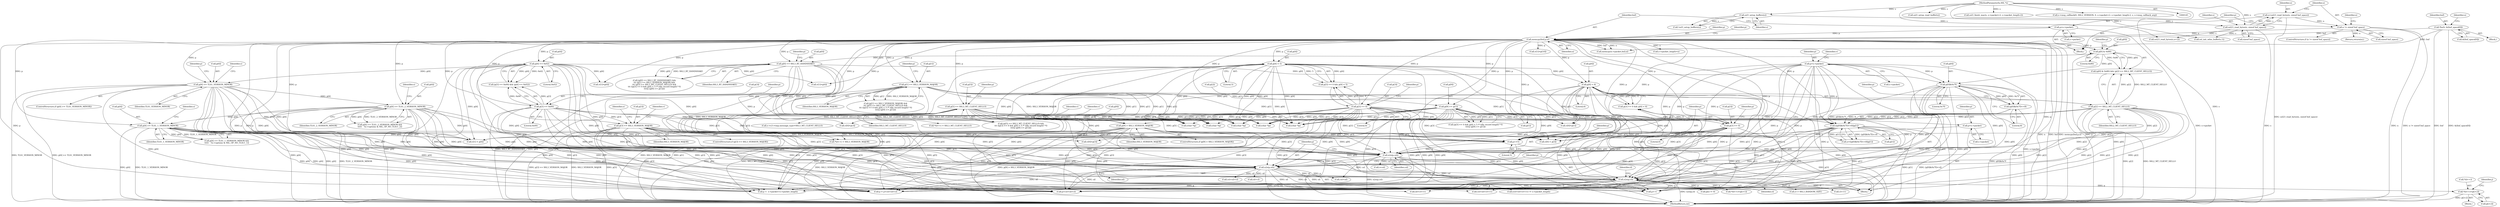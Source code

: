 digraph "0_openssl_26a59d9b46574e457870197dffa802871b4c8fc7_0@pointer" {
"1000950" [label="(Call,*(d++)=p[i+2])"];
"1000828" [label="(Call,n2s(p,cl))"];
"1000736" [label="(Call,((p[0]&0x7f)<<8)|p[1])"];
"1000737" [label="(Call,(p[0]&0x7f)<<8)"];
"1000738" [label="(Call,p[0]&0x7f)"];
"1000715" [label="(Call,p=s->packet)"];
"1000219" [label="(Call,p[0] & 0x80)"];
"1000213" [label="(Call,memcpy(buf,p,n))"];
"1000150" [label="(Call,*buf= &(buf_space[0]))"];
"1000208" [label="(Call,p=s->packet)"];
"1000202" [label="(Call,n != sizeof buf_space)"];
"1000195" [label="(Call,n=ssl23_read_bytes(s, sizeof buf_space))"];
"1000197" [label="(Call,ssl23_read_bytes(s, sizeof buf_space))"];
"1000192" [label="(Call,ssl3_setup_buffers(s))"];
"1000146" [label="(MethodParameterIn,SSL *s)"];
"1000428" [label="(Call,p[0] == SSL3_RT_HANDSHAKE)"];
"1000434" [label="(Call,p[1] == SSL3_VERSION_MAJOR)"];
"1000457" [label="(Call,p[9] >= p[1])"];
"1000490" [label="(Call,p[9] > SSL3_VERSION_MAJOR)"];
"1000440" [label="(Call,p[5] == SSL3_MT_CLIENT_HELLO)"];
"1000224" [label="(Call,p[2] == SSL2_MT_CLIENT_HELLO)"];
"1000825" [label="(Call,n2s(p,sil))"];
"1000822" [label="(Call,n2s(p,csl))"];
"1000819" [label="(Call,p+=5)"];
"1000814" [label="(Call,p=s->packet)"];
"1000290" [label="(Call,p[4] >= TLS1_VERSION_MINOR)"];
"1000237" [label="(Call,p[4] == 0x02)"];
"1000298" [label="(Call,p[4] >= TLS1_2_VERSION_MINOR)"];
"1000479" [label="(Call,p[4] < 6)"];
"1000452" [label="(Call,p[4] < 5)"];
"1000323" [label="(Call,p[4] >= TLS1_1_VERSION_MINOR)"];
"1000474" [label="(Call,p[3] == 0)"];
"1000447" [label="(Call,p[3] == 0)"];
"1000269" [label="(Call,p[3] == SSL3_VERSION_MAJOR)"];
"1000232" [label="(Call,p[3] == 0x00)"];
"1000241" [label="(Literal,0x02)"];
"1000243" [label="(Call,v[0]=p[3])"];
"1000830" [label="(Identifier,cl)"];
"1000841" [label="(Call,(csl+sil+cl+11) != s->packet_length)"];
"1000231" [label="(Call,(p[3] == 0x00) && (p[4] == 0x02))"];
"1000868" [label="(Call,*(d++) = SSL3_VERSION_MAJOR)"];
"1000269" [label="(Call,p[3] == SSL3_VERSION_MAJOR)"];
"1000769" [label="(Call,ssl23_read_bytes(s,n+2))"];
"1000435" [label="(Call,p[1])"];
"1000494" [label="(Identifier,SSL3_VERSION_MAJOR)"];
"1000452" [label="(Call,p[4] < 5)"];
"1000152" [label="(Call,&(buf_space[0]))"];
"1000322" [label="(Call,p[4] >= TLS1_1_VERSION_MINOR &&\n\t\t\t\t\t   !(s->options & SSL_OP_NO_TLSv1_1))"];
"1000432" [label="(Identifier,SSL3_RT_HANDSHAKE)"];
"1000481" [label="(Identifier,p)"];
"1000734" [label="(Call,n=((p[0]&0x7f)<<8)|p[1])"];
"1000722" [label="(Identifier,v)"];
"1000147" [label="(Block,)"];
"1001252" [label="(MethodReturn,int)"];
"1000207" [label="(Identifier,n)"];
"1000442" [label="(Identifier,p)"];
"1000225" [label="(Call,p[2])"];
"1000489" [label="(ControlStructure,if (p[9] > SSL3_VERSION_MAJOR))"];
"1000491" [label="(Call,p[9])"];
"1000433" [label="(Call,(p[1] == SSL3_VERSION_MAJOR) &&\n\t\t\t (p[5] == SSL3_MT_CLIENT_HELLO) &&\n\t\t\t ((p[3] == 0 && p[4] < 5 /* silly record length? */)\n\t\t\t\t|| (p[9] >= p[1])))"];
"1000210" [label="(Call,s->packet)"];
"1000331" [label="(Identifier,s)"];
"1000199" [label="(Call,sizeof buf_space)"];
"1000814" [label="(Call,p=s->packet)"];
"1000661" [label="(Call,(char *)p)"];
"1000927" [label="(Call,i<csl)"];
"1000289" [label="(ControlStructure,if (p[4] >= TLS1_VERSION_MINOR))"];
"1000825" [label="(Call,n2s(p,sil))"];
"1001000" [label="(Call,p++)"];
"1000951" [label="(Call,*(d++))"];
"1001116" [label="(Call,ssl3_setup_read_buffer(s))"];
"1000228" [label="(Identifier,SSL2_MT_CLIENT_HELLO)"];
"1000883" [label="(Call,cl > SSL3_RANDOM_SIZE)"];
"1000478" [label="(Literal,0)"];
"1000743" [label="(Literal,8)"];
"1000902" [label="(Call,csl+sil)"];
"1001095" [label="(Call,ssl_init_wbio_buffer(s,1))"];
"1000146" [label="(MethodParameterIn,SSL *s)"];
"1000819" [label="(Call,p+=5)"];
"1000219" [label="(Call,p[0] & 0x80)"];
"1000275" [label="(Call,v[0]=p[3])"];
"1000445" [label="(Call,(p[3] == 0 && p[4] < 5 /* silly record length? */)\n\t\t\t\t|| (p[9] >= p[1]))"];
"1000465" [label="(Call,v[0]=p[1])"];
"1000323" [label="(Call,p[4] >= TLS1_1_VERSION_MINOR)"];
"1000195" [label="(Call,n=ssl23_read_bytes(s, sizeof buf_space))"];
"1000474" [label="(Call,p[3] == 0)"];
"1000180" [label="(Block,)"];
"1000446" [label="(Call,p[3] == 0 && p[4] < 5)"];
"1000501" [label="(Call,v[1]=p[10])"];
"1000846" [label="(Call,cl+11)"];
"1000676" [label="(Call,(char *)p)"];
"1000635" [label="(Call,(char *)p)"];
"1000451" [label="(Literal,0)"];
"1000434" [label="(Call,p[1] == SSL3_VERSION_MAJOR)"];
"1000479" [label="(Call,p[4] < 6)"];
"1000203" [label="(Identifier,n)"];
"1000822" [label="(Call,n2s(p,csl))"];
"1000226" [label="(Identifier,p)"];
"1000429" [label="(Call,p[0])"];
"1000440" [label="(Call,p[5] == SSL3_MT_CLIENT_HELLO)"];
"1000737" [label="(Call,(p[0]&0x7f)<<8)"];
"1000981" [label="(Call,sil+cl)"];
"1000473" [label="(Call,p[3] == 0 && p[4] < 6)"];
"1000202" [label="(Call,n != sizeof buf_space)"];
"1000490" [label="(Call,p[9] > SSL3_VERSION_MAJOR)"];
"1000644" [label="(Call,(char *)p)"];
"1000302" [label="(Identifier,TLS1_2_VERSION_MINOR)"];
"1000438" [label="(Identifier,SSL3_VERSION_MAJOR)"];
"1000216" [label="(Identifier,n)"];
"1000727" [label="(Call,v[1] = p[4])"];
"1000815" [label="(Identifier,p)"];
"1000829" [label="(Identifier,p)"];
"1000475" [label="(Call,p[3])"];
"1000291" [label="(Call,p[4])"];
"1000238" [label="(Call,p[4])"];
"1000277" [label="(Identifier,v)"];
"1000250" [label="(Call,v[1]=p[4])"];
"1000711" [label="(Block,)"];
"1000268" [label="(ControlStructure,if (p[3] == SSL3_VERSION_MAJOR))"];
"1000191" [label="(Call,!ssl3_setup_buffers(s))"];
"1000441" [label="(Call,p[5])"];
"1000273" [label="(Identifier,SSL3_VERSION_MAJOR)"];
"1000689" [label="(Identifier,s)"];
"1001029" [label="(Call,s->s3->tmp.message_type=SSL3_MT_CLIENT_HELLO)"];
"1000828" [label="(Call,n2s(p,cl))"];
"1000232" [label="(Call,p[3] == 0x00)"];
"1000954" [label="(Call,p[i+2])"];
"1000736" [label="(Call,((p[0]&0x7f)<<8)|p[1])"];
"1000739" [label="(Call,p[0])"];
"1000324" [label="(Call,p[4])"];
"1000716" [label="(Identifier,p)"];
"1000270" [label="(Call,p[3])"];
"1000233" [label="(Call,p[3])"];
"1000192" [label="(Call,ssl3_setup_buffers(s))"];
"1000842" [label="(Call,csl+sil+cl+11)"];
"1000457" [label="(Call,p[9] >= p[1])"];
"1000458" [label="(Call,p[9])"];
"1000444" [label="(Identifier,SSL3_MT_CLIENT_HELLO)"];
"1000480" [label="(Call,p[4])"];
"1000456" [label="(Literal,5)"];
"1000213" [label="(Call,memcpy(buf,p,n))"];
"1000198" [label="(Identifier,s)"];
"1000208" [label="(Call,p=s->packet)"];
"1000745" [label="(Identifier,p)"];
"1000193" [label="(Identifier,s)"];
"1000827" [label="(Identifier,sil)"];
"1000400" [label="(Identifier,s)"];
"1001133" [label="(Call,memcpy(s->packet,buf,n))"];
"1000824" [label="(Identifier,csl)"];
"1000306" [label="(Identifier,s)"];
"1000215" [label="(Identifier,p)"];
"1000975" [label="(Call,p = p+csl+sil+cl)"];
"1000453" [label="(Call,p[4])"];
"1000454" [label="(Identifier,p)"];
"1000717" [label="(Call,s->packet)"];
"1000220" [label="(Call,p[0])"];
"1000204" [label="(Call,sizeof buf_space)"];
"1000497" [label="(Identifier,v)"];
"1000201" [label="(ControlStructure,if (n != sizeof buf_space))"];
"1000239" [label="(Identifier,p)"];
"1000297" [label="(Call,p[4] >= TLS1_2_VERSION_MINOR &&\n\t\t\t\t\t   !(s->options & SSL_OP_NO_TLSv1_2))"];
"1000298" [label="(Call,p[4] >= TLS1_2_VERSION_MINOR)"];
"1000857" [label="(Call,*(d++) = SSL3_MT_CLIENT_HELLO)"];
"1000290" [label="(Call,p[4] >= TLS1_VERSION_MINOR)"];
"1000653" [label="(Call,(char *)p)"];
"1000979" [label="(Call,csl+sil+cl)"];
"1000197" [label="(Call,ssl23_read_bytes(s, sizeof buf_space))"];
"1000300" [label="(Identifier,p)"];
"1000428" [label="(Call,p[0] == SSL3_RT_HANDSHAKE)"];
"1000823" [label="(Identifier,p)"];
"1000933" [label="(Block,)"];
"1000715" [label="(Call,p=s->packet)"];
"1000223" [label="(Literal,0x80)"];
"1000299" [label="(Call,p[4])"];
"1000237" [label="(Call,p[4] == 0x02)"];
"1000436" [label="(Identifier,p)"];
"1000985" [label="(Call,p <  s->packet+s->packet_length)"];
"1000218" [label="(Call,(p[0] & 0x80) && (p[2] == SSL2_MT_CLIENT_HELLO))"];
"1000214" [label="(Identifier,buf)"];
"1000166" [label="(Identifier,n)"];
"1001099" [label="(Call,s->packet_length=n)"];
"1000448" [label="(Call,p[3])"];
"1000327" [label="(Identifier,TLS1_1_VERSION_MINOR)"];
"1000206" [label="(Return,return(n);)"];
"1000960" [label="(Identifier,j)"];
"1000224" [label="(Call,p[2] == SSL2_MT_CLIENT_HELLO)"];
"1000221" [label="(Identifier,p)"];
"1000780" [label="(Call,ssl3_finish_mac(s, s->packet+2, s->packet_length-2))"];
"1000209" [label="(Identifier,p)"];
"1000796" [label="(Call,s->msg_callback(0, SSL2_VERSION, 0, s->packet+2, s->packet_length-2, s, s->msg_callback_arg))"];
"1000447" [label="(Call,p[3] == 0)"];
"1000151" [label="(Identifier,buf)"];
"1000427" [label="(Call,(p[0] == SSL3_RT_HANDSHAKE) &&\n\t\t\t (p[1] == SSL3_VERSION_MAJOR) &&\n\t\t\t (p[5] == SSL3_MT_CLIENT_HELLO) &&\n\t\t\t ((p[3] == 0 && p[4] < 5 /* silly record length? */)\n\t\t\t\t|| (p[9] >= p[1])))"];
"1000461" [label="(Call,p[1])"];
"1000294" [label="(Identifier,TLS1_VERSION_MINOR)"];
"1000816" [label="(Call,s->packet)"];
"1000738" [label="(Call,p[0]&0x7f)"];
"1000150" [label="(Call,*buf= &(buf_space[0]))"];
"1000820" [label="(Identifier,p)"];
"1000503" [label="(Identifier,v)"];
"1000742" [label="(Literal,0x7f)"];
"1000844" [label="(Call,sil+cl+11)"];
"1000236" [label="(Literal,0x00)"];
"1000977" [label="(Call,p+csl+sil+cl)"];
"1000449" [label="(Identifier,p)"];
"1000744" [label="(Call,p[1])"];
"1000483" [label="(Literal,6)"];
"1000950" [label="(Call,*(d++)=p[i+2])"];
"1000282" [label="(Call,v[1]=p[4])"];
"1000826" [label="(Identifier,p)"];
"1000821" [label="(Literal,5)"];
"1000439" [label="(Call,(p[5] == SSL3_MT_CLIENT_HELLO) &&\n\t\t\t ((p[3] == 0 && p[4] < 5 /* silly record length? */)\n\t\t\t\t|| (p[9] >= p[1])))"];
"1000935" [label="(Call,p[i] != 0)"];
"1000196" [label="(Identifier,n)"];
"1000941" [label="(Call,*(d++)=p[i+1])"];
"1000720" [label="(Call,v[0] = p[3])"];
"1000832" [label="(Identifier,d)"];
"1000950" -> "1000933"  [label="AST: "];
"1000950" -> "1000954"  [label="CFG: "];
"1000951" -> "1000950"  [label="AST: "];
"1000954" -> "1000950"  [label="AST: "];
"1000960" -> "1000950"  [label="CFG: "];
"1000950" -> "1001252"  [label="DDG: p[i+2]"];
"1000828" -> "1000950"  [label="DDG: p"];
"1000828" -> "1000711"  [label="AST: "];
"1000828" -> "1000830"  [label="CFG: "];
"1000829" -> "1000828"  [label="AST: "];
"1000830" -> "1000828"  [label="AST: "];
"1000832" -> "1000828"  [label="CFG: "];
"1000828" -> "1001252"  [label="DDG: n2s(p,cl)"];
"1000736" -> "1000828"  [label="DDG: p[1]"];
"1000738" -> "1000828"  [label="DDG: p[0]"];
"1000490" -> "1000828"  [label="DDG: p[9]"];
"1000440" -> "1000828"  [label="DDG: p[5]"];
"1000224" -> "1000828"  [label="DDG: p[2]"];
"1000457" -> "1000828"  [label="DDG: p[9]"];
"1000825" -> "1000828"  [label="DDG: p"];
"1000290" -> "1000828"  [label="DDG: p[4]"];
"1000715" -> "1000828"  [label="DDG: p"];
"1000298" -> "1000828"  [label="DDG: p[4]"];
"1000479" -> "1000828"  [label="DDG: p[4]"];
"1000452" -> "1000828"  [label="DDG: p[4]"];
"1000323" -> "1000828"  [label="DDG: p[4]"];
"1000237" -> "1000828"  [label="DDG: p[4]"];
"1000213" -> "1000828"  [label="DDG: p"];
"1000474" -> "1000828"  [label="DDG: p[3]"];
"1000269" -> "1000828"  [label="DDG: p[3]"];
"1000447" -> "1000828"  [label="DDG: p[3]"];
"1000232" -> "1000828"  [label="DDG: p[3]"];
"1000828" -> "1000841"  [label="DDG: cl"];
"1000828" -> "1000842"  [label="DDG: cl"];
"1000828" -> "1000844"  [label="DDG: cl"];
"1000828" -> "1000846"  [label="DDG: cl"];
"1000828" -> "1000883"  [label="DDG: cl"];
"1000828" -> "1000935"  [label="DDG: p"];
"1000828" -> "1000941"  [label="DDG: p"];
"1000828" -> "1000975"  [label="DDG: p"];
"1000828" -> "1000977"  [label="DDG: p"];
"1000828" -> "1000985"  [label="DDG: p"];
"1000828" -> "1001000"  [label="DDG: p"];
"1000736" -> "1000734"  [label="AST: "];
"1000736" -> "1000744"  [label="CFG: "];
"1000737" -> "1000736"  [label="AST: "];
"1000744" -> "1000736"  [label="AST: "];
"1000734" -> "1000736"  [label="CFG: "];
"1000736" -> "1001252"  [label="DDG: p[1]"];
"1000736" -> "1001252"  [label="DDG: (p[0]&0x7f)<<8"];
"1000736" -> "1000734"  [label="DDG: (p[0]&0x7f)<<8"];
"1000736" -> "1000734"  [label="DDG: p[1]"];
"1000737" -> "1000736"  [label="DDG: p[0]&0x7f"];
"1000737" -> "1000736"  [label="DDG: 8"];
"1000434" -> "1000736"  [label="DDG: p[1]"];
"1000457" -> "1000736"  [label="DDG: p[1]"];
"1000715" -> "1000736"  [label="DDG: p"];
"1000213" -> "1000736"  [label="DDG: p"];
"1000736" -> "1000819"  [label="DDG: p[1]"];
"1000736" -> "1000822"  [label="DDG: p[1]"];
"1000736" -> "1000825"  [label="DDG: p[1]"];
"1000736" -> "1000975"  [label="DDG: p[1]"];
"1000736" -> "1000977"  [label="DDG: p[1]"];
"1000736" -> "1000985"  [label="DDG: p[1]"];
"1000736" -> "1001000"  [label="DDG: p[1]"];
"1000737" -> "1000743"  [label="CFG: "];
"1000738" -> "1000737"  [label="AST: "];
"1000743" -> "1000737"  [label="AST: "];
"1000745" -> "1000737"  [label="CFG: "];
"1000737" -> "1001252"  [label="DDG: p[0]&0x7f"];
"1000738" -> "1000737"  [label="DDG: p[0]"];
"1000738" -> "1000737"  [label="DDG: 0x7f"];
"1000738" -> "1000742"  [label="CFG: "];
"1000739" -> "1000738"  [label="AST: "];
"1000742" -> "1000738"  [label="AST: "];
"1000743" -> "1000738"  [label="CFG: "];
"1000738" -> "1001252"  [label="DDG: p[0]"];
"1000715" -> "1000738"  [label="DDG: p"];
"1000219" -> "1000738"  [label="DDG: p[0]"];
"1000428" -> "1000738"  [label="DDG: p[0]"];
"1000738" -> "1000819"  [label="DDG: p[0]"];
"1000738" -> "1000822"  [label="DDG: p[0]"];
"1000738" -> "1000825"  [label="DDG: p[0]"];
"1000738" -> "1000975"  [label="DDG: p[0]"];
"1000738" -> "1000977"  [label="DDG: p[0]"];
"1000738" -> "1000985"  [label="DDG: p[0]"];
"1000738" -> "1001000"  [label="DDG: p[0]"];
"1000715" -> "1000711"  [label="AST: "];
"1000715" -> "1000717"  [label="CFG: "];
"1000716" -> "1000715"  [label="AST: "];
"1000717" -> "1000715"  [label="AST: "];
"1000722" -> "1000715"  [label="CFG: "];
"1000715" -> "1001252"  [label="DDG: p"];
"1000715" -> "1001252"  [label="DDG: s->packet"];
"1000715" -> "1000720"  [label="DDG: p"];
"1000715" -> "1000727"  [label="DDG: p"];
"1000715" -> "1000819"  [label="DDG: p"];
"1000715" -> "1000822"  [label="DDG: p"];
"1000715" -> "1000825"  [label="DDG: p"];
"1000715" -> "1000975"  [label="DDG: p"];
"1000715" -> "1000977"  [label="DDG: p"];
"1000715" -> "1000985"  [label="DDG: p"];
"1000715" -> "1001000"  [label="DDG: p"];
"1000219" -> "1000218"  [label="AST: "];
"1000219" -> "1000223"  [label="CFG: "];
"1000220" -> "1000219"  [label="AST: "];
"1000223" -> "1000219"  [label="AST: "];
"1000226" -> "1000219"  [label="CFG: "];
"1000218" -> "1000219"  [label="CFG: "];
"1000219" -> "1001252"  [label="DDG: p[0]"];
"1000219" -> "1000218"  [label="DDG: p[0]"];
"1000219" -> "1000218"  [label="DDG: 0x80"];
"1000213" -> "1000219"  [label="DDG: p"];
"1000219" -> "1000428"  [label="DDG: p[0]"];
"1000213" -> "1000180"  [label="AST: "];
"1000213" -> "1000216"  [label="CFG: "];
"1000214" -> "1000213"  [label="AST: "];
"1000215" -> "1000213"  [label="AST: "];
"1000216" -> "1000213"  [label="AST: "];
"1000221" -> "1000213"  [label="CFG: "];
"1000213" -> "1001252"  [label="DDG: n"];
"1000213" -> "1001252"  [label="DDG: buf"];
"1000213" -> "1001252"  [label="DDG: memcpy(buf,p,n)"];
"1000213" -> "1001252"  [label="DDG: p"];
"1000150" -> "1000213"  [label="DDG: buf"];
"1000208" -> "1000213"  [label="DDG: p"];
"1000202" -> "1000213"  [label="DDG: n"];
"1000213" -> "1000224"  [label="DDG: p"];
"1000213" -> "1000232"  [label="DDG: p"];
"1000213" -> "1000237"  [label="DDG: p"];
"1000213" -> "1000243"  [label="DDG: p"];
"1000213" -> "1000250"  [label="DDG: p"];
"1000213" -> "1000269"  [label="DDG: p"];
"1000213" -> "1000275"  [label="DDG: p"];
"1000213" -> "1000282"  [label="DDG: p"];
"1000213" -> "1000290"  [label="DDG: p"];
"1000213" -> "1000298"  [label="DDG: p"];
"1000213" -> "1000323"  [label="DDG: p"];
"1000213" -> "1000428"  [label="DDG: p"];
"1000213" -> "1000434"  [label="DDG: p"];
"1000213" -> "1000440"  [label="DDG: p"];
"1000213" -> "1000447"  [label="DDG: p"];
"1000213" -> "1000452"  [label="DDG: p"];
"1000213" -> "1000457"  [label="DDG: p"];
"1000213" -> "1000465"  [label="DDG: p"];
"1000213" -> "1000474"  [label="DDG: p"];
"1000213" -> "1000479"  [label="DDG: p"];
"1000213" -> "1000490"  [label="DDG: p"];
"1000213" -> "1000501"  [label="DDG: p"];
"1000213" -> "1000635"  [label="DDG: p"];
"1000213" -> "1000720"  [label="DDG: p"];
"1000213" -> "1000727"  [label="DDG: p"];
"1000213" -> "1000819"  [label="DDG: p"];
"1000213" -> "1000822"  [label="DDG: p"];
"1000213" -> "1000825"  [label="DDG: p"];
"1000213" -> "1000975"  [label="DDG: p"];
"1000213" -> "1000977"  [label="DDG: p"];
"1000213" -> "1000985"  [label="DDG: p"];
"1000213" -> "1001000"  [label="DDG: p"];
"1000213" -> "1001099"  [label="DDG: n"];
"1000213" -> "1001133"  [label="DDG: buf"];
"1000213" -> "1001133"  [label="DDG: n"];
"1000150" -> "1000147"  [label="AST: "];
"1000150" -> "1000152"  [label="CFG: "];
"1000151" -> "1000150"  [label="AST: "];
"1000152" -> "1000150"  [label="AST: "];
"1000166" -> "1000150"  [label="CFG: "];
"1000150" -> "1001252"  [label="DDG: buf"];
"1000150" -> "1001252"  [label="DDG: &(buf_space[0])"];
"1000150" -> "1001133"  [label="DDG: buf"];
"1000208" -> "1000180"  [label="AST: "];
"1000208" -> "1000210"  [label="CFG: "];
"1000209" -> "1000208"  [label="AST: "];
"1000210" -> "1000208"  [label="AST: "];
"1000214" -> "1000208"  [label="CFG: "];
"1000208" -> "1001252"  [label="DDG: s->packet"];
"1000202" -> "1000201"  [label="AST: "];
"1000202" -> "1000204"  [label="CFG: "];
"1000203" -> "1000202"  [label="AST: "];
"1000204" -> "1000202"  [label="AST: "];
"1000207" -> "1000202"  [label="CFG: "];
"1000209" -> "1000202"  [label="CFG: "];
"1000202" -> "1001252"  [label="DDG: n"];
"1000202" -> "1001252"  [label="DDG: n != sizeof buf_space"];
"1000195" -> "1000202"  [label="DDG: n"];
"1000202" -> "1000206"  [label="DDG: n"];
"1000195" -> "1000180"  [label="AST: "];
"1000195" -> "1000197"  [label="CFG: "];
"1000196" -> "1000195"  [label="AST: "];
"1000197" -> "1000195"  [label="AST: "];
"1000203" -> "1000195"  [label="CFG: "];
"1000195" -> "1001252"  [label="DDG: ssl23_read_bytes(s, sizeof buf_space)"];
"1000197" -> "1000195"  [label="DDG: s"];
"1000197" -> "1000199"  [label="CFG: "];
"1000198" -> "1000197"  [label="AST: "];
"1000199" -> "1000197"  [label="AST: "];
"1000197" -> "1001252"  [label="DDG: s"];
"1000192" -> "1000197"  [label="DDG: s"];
"1000146" -> "1000197"  [label="DDG: s"];
"1000197" -> "1000769"  [label="DDG: s"];
"1000197" -> "1001095"  [label="DDG: s"];
"1000192" -> "1000191"  [label="AST: "];
"1000192" -> "1000193"  [label="CFG: "];
"1000193" -> "1000192"  [label="AST: "];
"1000191" -> "1000192"  [label="CFG: "];
"1000192" -> "1000191"  [label="DDG: s"];
"1000146" -> "1000192"  [label="DDG: s"];
"1000146" -> "1000145"  [label="AST: "];
"1000146" -> "1001252"  [label="DDG: s"];
"1000146" -> "1000769"  [label="DDG: s"];
"1000146" -> "1000780"  [label="DDG: s"];
"1000146" -> "1000796"  [label="DDG: s"];
"1000146" -> "1001095"  [label="DDG: s"];
"1000146" -> "1001116"  [label="DDG: s"];
"1000428" -> "1000427"  [label="AST: "];
"1000428" -> "1000432"  [label="CFG: "];
"1000429" -> "1000428"  [label="AST: "];
"1000432" -> "1000428"  [label="AST: "];
"1000436" -> "1000428"  [label="CFG: "];
"1000427" -> "1000428"  [label="CFG: "];
"1000428" -> "1001252"  [label="DDG: SSL3_RT_HANDSHAKE"];
"1000428" -> "1001252"  [label="DDG: p[0]"];
"1000428" -> "1000427"  [label="DDG: p[0]"];
"1000428" -> "1000427"  [label="DDG: SSL3_RT_HANDSHAKE"];
"1000428" -> "1000635"  [label="DDG: p[0]"];
"1000428" -> "1000644"  [label="DDG: p[0]"];
"1000428" -> "1000653"  [label="DDG: p[0]"];
"1000428" -> "1000661"  [label="DDG: p[0]"];
"1000428" -> "1000676"  [label="DDG: p[0]"];
"1000434" -> "1000433"  [label="AST: "];
"1000434" -> "1000438"  [label="CFG: "];
"1000435" -> "1000434"  [label="AST: "];
"1000438" -> "1000434"  [label="AST: "];
"1000442" -> "1000434"  [label="CFG: "];
"1000433" -> "1000434"  [label="CFG: "];
"1000434" -> "1001252"  [label="DDG: SSL3_VERSION_MAJOR"];
"1000434" -> "1001252"  [label="DDG: p[1]"];
"1000434" -> "1000433"  [label="DDG: p[1]"];
"1000434" -> "1000433"  [label="DDG: SSL3_VERSION_MAJOR"];
"1000434" -> "1000457"  [label="DDG: p[1]"];
"1000434" -> "1000465"  [label="DDG: p[1]"];
"1000434" -> "1000490"  [label="DDG: SSL3_VERSION_MAJOR"];
"1000434" -> "1000635"  [label="DDG: p[1]"];
"1000434" -> "1000644"  [label="DDG: p[1]"];
"1000434" -> "1000653"  [label="DDG: p[1]"];
"1000434" -> "1000661"  [label="DDG: p[1]"];
"1000434" -> "1000676"  [label="DDG: p[1]"];
"1000434" -> "1000868"  [label="DDG: SSL3_VERSION_MAJOR"];
"1000457" -> "1000445"  [label="AST: "];
"1000457" -> "1000461"  [label="CFG: "];
"1000458" -> "1000457"  [label="AST: "];
"1000461" -> "1000457"  [label="AST: "];
"1000445" -> "1000457"  [label="CFG: "];
"1000457" -> "1001252"  [label="DDG: p[1]"];
"1000457" -> "1001252"  [label="DDG: p[9]"];
"1000457" -> "1000445"  [label="DDG: p[9]"];
"1000457" -> "1000445"  [label="DDG: p[1]"];
"1000457" -> "1000465"  [label="DDG: p[1]"];
"1000457" -> "1000490"  [label="DDG: p[9]"];
"1000457" -> "1000635"  [label="DDG: p[9]"];
"1000457" -> "1000635"  [label="DDG: p[1]"];
"1000457" -> "1000644"  [label="DDG: p[9]"];
"1000457" -> "1000644"  [label="DDG: p[1]"];
"1000457" -> "1000653"  [label="DDG: p[9]"];
"1000457" -> "1000653"  [label="DDG: p[1]"];
"1000457" -> "1000661"  [label="DDG: p[9]"];
"1000457" -> "1000661"  [label="DDG: p[1]"];
"1000457" -> "1000676"  [label="DDG: p[9]"];
"1000457" -> "1000676"  [label="DDG: p[1]"];
"1000457" -> "1000819"  [label="DDG: p[9]"];
"1000457" -> "1000822"  [label="DDG: p[9]"];
"1000457" -> "1000825"  [label="DDG: p[9]"];
"1000457" -> "1000975"  [label="DDG: p[9]"];
"1000457" -> "1000977"  [label="DDG: p[9]"];
"1000457" -> "1000985"  [label="DDG: p[9]"];
"1000457" -> "1001000"  [label="DDG: p[9]"];
"1000490" -> "1000489"  [label="AST: "];
"1000490" -> "1000494"  [label="CFG: "];
"1000491" -> "1000490"  [label="AST: "];
"1000494" -> "1000490"  [label="AST: "];
"1000497" -> "1000490"  [label="CFG: "];
"1000503" -> "1000490"  [label="CFG: "];
"1000490" -> "1001252"  [label="DDG: SSL3_VERSION_MAJOR"];
"1000490" -> "1001252"  [label="DDG: p[9]"];
"1000490" -> "1001252"  [label="DDG: p[9] > SSL3_VERSION_MAJOR"];
"1000490" -> "1000819"  [label="DDG: p[9]"];
"1000490" -> "1000822"  [label="DDG: p[9]"];
"1000490" -> "1000825"  [label="DDG: p[9]"];
"1000490" -> "1000868"  [label="DDG: SSL3_VERSION_MAJOR"];
"1000490" -> "1000975"  [label="DDG: p[9]"];
"1000490" -> "1000977"  [label="DDG: p[9]"];
"1000490" -> "1000985"  [label="DDG: p[9]"];
"1000490" -> "1001000"  [label="DDG: p[9]"];
"1000440" -> "1000439"  [label="AST: "];
"1000440" -> "1000444"  [label="CFG: "];
"1000441" -> "1000440"  [label="AST: "];
"1000444" -> "1000440"  [label="AST: "];
"1000449" -> "1000440"  [label="CFG: "];
"1000439" -> "1000440"  [label="CFG: "];
"1000440" -> "1001252"  [label="DDG: p[5]"];
"1000440" -> "1001252"  [label="DDG: SSL3_MT_CLIENT_HELLO"];
"1000440" -> "1000439"  [label="DDG: p[5]"];
"1000440" -> "1000439"  [label="DDG: SSL3_MT_CLIENT_HELLO"];
"1000440" -> "1000635"  [label="DDG: p[5]"];
"1000440" -> "1000644"  [label="DDG: p[5]"];
"1000440" -> "1000653"  [label="DDG: p[5]"];
"1000440" -> "1000661"  [label="DDG: p[5]"];
"1000440" -> "1000676"  [label="DDG: p[5]"];
"1000440" -> "1000819"  [label="DDG: p[5]"];
"1000440" -> "1000822"  [label="DDG: p[5]"];
"1000440" -> "1000825"  [label="DDG: p[5]"];
"1000440" -> "1000857"  [label="DDG: SSL3_MT_CLIENT_HELLO"];
"1000440" -> "1000975"  [label="DDG: p[5]"];
"1000440" -> "1000977"  [label="DDG: p[5]"];
"1000440" -> "1000985"  [label="DDG: p[5]"];
"1000440" -> "1001000"  [label="DDG: p[5]"];
"1000440" -> "1001029"  [label="DDG: SSL3_MT_CLIENT_HELLO"];
"1000224" -> "1000218"  [label="AST: "];
"1000224" -> "1000228"  [label="CFG: "];
"1000225" -> "1000224"  [label="AST: "];
"1000228" -> "1000224"  [label="AST: "];
"1000218" -> "1000224"  [label="CFG: "];
"1000224" -> "1001252"  [label="DDG: p[2]"];
"1000224" -> "1001252"  [label="DDG: SSL2_MT_CLIENT_HELLO"];
"1000224" -> "1000218"  [label="DDG: p[2]"];
"1000224" -> "1000218"  [label="DDG: SSL2_MT_CLIENT_HELLO"];
"1000224" -> "1000635"  [label="DDG: p[2]"];
"1000224" -> "1000644"  [label="DDG: p[2]"];
"1000224" -> "1000653"  [label="DDG: p[2]"];
"1000224" -> "1000661"  [label="DDG: p[2]"];
"1000224" -> "1000676"  [label="DDG: p[2]"];
"1000224" -> "1000819"  [label="DDG: p[2]"];
"1000224" -> "1000822"  [label="DDG: p[2]"];
"1000224" -> "1000825"  [label="DDG: p[2]"];
"1000224" -> "1000975"  [label="DDG: p[2]"];
"1000224" -> "1000977"  [label="DDG: p[2]"];
"1000224" -> "1000985"  [label="DDG: p[2]"];
"1000224" -> "1001000"  [label="DDG: p[2]"];
"1000825" -> "1000711"  [label="AST: "];
"1000825" -> "1000827"  [label="CFG: "];
"1000826" -> "1000825"  [label="AST: "];
"1000827" -> "1000825"  [label="AST: "];
"1000829" -> "1000825"  [label="CFG: "];
"1000825" -> "1001252"  [label="DDG: n2s(p,sil)"];
"1000822" -> "1000825"  [label="DDG: p"];
"1000290" -> "1000825"  [label="DDG: p[4]"];
"1000298" -> "1000825"  [label="DDG: p[4]"];
"1000479" -> "1000825"  [label="DDG: p[4]"];
"1000452" -> "1000825"  [label="DDG: p[4]"];
"1000323" -> "1000825"  [label="DDG: p[4]"];
"1000237" -> "1000825"  [label="DDG: p[4]"];
"1000474" -> "1000825"  [label="DDG: p[3]"];
"1000269" -> "1000825"  [label="DDG: p[3]"];
"1000447" -> "1000825"  [label="DDG: p[3]"];
"1000232" -> "1000825"  [label="DDG: p[3]"];
"1000825" -> "1000841"  [label="DDG: sil"];
"1000825" -> "1000842"  [label="DDG: sil"];
"1000825" -> "1000844"  [label="DDG: sil"];
"1000825" -> "1000902"  [label="DDG: sil"];
"1000825" -> "1000975"  [label="DDG: sil"];
"1000825" -> "1000977"  [label="DDG: sil"];
"1000825" -> "1000979"  [label="DDG: sil"];
"1000825" -> "1000981"  [label="DDG: sil"];
"1000822" -> "1000711"  [label="AST: "];
"1000822" -> "1000824"  [label="CFG: "];
"1000823" -> "1000822"  [label="AST: "];
"1000824" -> "1000822"  [label="AST: "];
"1000826" -> "1000822"  [label="CFG: "];
"1000822" -> "1001252"  [label="DDG: n2s(p,csl)"];
"1000819" -> "1000822"  [label="DDG: p"];
"1000290" -> "1000822"  [label="DDG: p[4]"];
"1000298" -> "1000822"  [label="DDG: p[4]"];
"1000479" -> "1000822"  [label="DDG: p[4]"];
"1000452" -> "1000822"  [label="DDG: p[4]"];
"1000323" -> "1000822"  [label="DDG: p[4]"];
"1000237" -> "1000822"  [label="DDG: p[4]"];
"1000474" -> "1000822"  [label="DDG: p[3]"];
"1000269" -> "1000822"  [label="DDG: p[3]"];
"1000447" -> "1000822"  [label="DDG: p[3]"];
"1000232" -> "1000822"  [label="DDG: p[3]"];
"1000822" -> "1000841"  [label="DDG: csl"];
"1000822" -> "1000842"  [label="DDG: csl"];
"1000822" -> "1000902"  [label="DDG: csl"];
"1000822" -> "1000927"  [label="DDG: csl"];
"1000819" -> "1000711"  [label="AST: "];
"1000819" -> "1000821"  [label="CFG: "];
"1000820" -> "1000819"  [label="AST: "];
"1000821" -> "1000819"  [label="AST: "];
"1000823" -> "1000819"  [label="CFG: "];
"1000814" -> "1000819"  [label="DDG: p"];
"1000290" -> "1000819"  [label="DDG: p[4]"];
"1000298" -> "1000819"  [label="DDG: p[4]"];
"1000479" -> "1000819"  [label="DDG: p[4]"];
"1000452" -> "1000819"  [label="DDG: p[4]"];
"1000323" -> "1000819"  [label="DDG: p[4]"];
"1000237" -> "1000819"  [label="DDG: p[4]"];
"1000474" -> "1000819"  [label="DDG: p[3]"];
"1000269" -> "1000819"  [label="DDG: p[3]"];
"1000447" -> "1000819"  [label="DDG: p[3]"];
"1000232" -> "1000819"  [label="DDG: p[3]"];
"1000814" -> "1000711"  [label="AST: "];
"1000814" -> "1000816"  [label="CFG: "];
"1000815" -> "1000814"  [label="AST: "];
"1000816" -> "1000814"  [label="AST: "];
"1000820" -> "1000814"  [label="CFG: "];
"1000290" -> "1000289"  [label="AST: "];
"1000290" -> "1000294"  [label="CFG: "];
"1000291" -> "1000290"  [label="AST: "];
"1000294" -> "1000290"  [label="AST: "];
"1000300" -> "1000290"  [label="CFG: "];
"1000400" -> "1000290"  [label="CFG: "];
"1000290" -> "1001252"  [label="DDG: p[4]"];
"1000290" -> "1001252"  [label="DDG: TLS1_VERSION_MINOR"];
"1000290" -> "1001252"  [label="DDG: p[4] >= TLS1_VERSION_MINOR"];
"1000237" -> "1000290"  [label="DDG: p[4]"];
"1000290" -> "1000298"  [label="DDG: p[4]"];
"1000290" -> "1000727"  [label="DDG: p[4]"];
"1000290" -> "1000975"  [label="DDG: p[4]"];
"1000290" -> "1000977"  [label="DDG: p[4]"];
"1000290" -> "1000985"  [label="DDG: p[4]"];
"1000290" -> "1001000"  [label="DDG: p[4]"];
"1000237" -> "1000231"  [label="AST: "];
"1000237" -> "1000241"  [label="CFG: "];
"1000238" -> "1000237"  [label="AST: "];
"1000241" -> "1000237"  [label="AST: "];
"1000231" -> "1000237"  [label="CFG: "];
"1000237" -> "1001252"  [label="DDG: p[4]"];
"1000237" -> "1000231"  [label="DDG: p[4]"];
"1000237" -> "1000231"  [label="DDG: 0x02"];
"1000237" -> "1000250"  [label="DDG: p[4]"];
"1000237" -> "1000282"  [label="DDG: p[4]"];
"1000237" -> "1000727"  [label="DDG: p[4]"];
"1000237" -> "1000975"  [label="DDG: p[4]"];
"1000237" -> "1000977"  [label="DDG: p[4]"];
"1000237" -> "1000985"  [label="DDG: p[4]"];
"1000237" -> "1001000"  [label="DDG: p[4]"];
"1000298" -> "1000297"  [label="AST: "];
"1000298" -> "1000302"  [label="CFG: "];
"1000299" -> "1000298"  [label="AST: "];
"1000302" -> "1000298"  [label="AST: "];
"1000306" -> "1000298"  [label="CFG: "];
"1000297" -> "1000298"  [label="CFG: "];
"1000298" -> "1001252"  [label="DDG: p[4]"];
"1000298" -> "1001252"  [label="DDG: TLS1_2_VERSION_MINOR"];
"1000298" -> "1000297"  [label="DDG: p[4]"];
"1000298" -> "1000297"  [label="DDG: TLS1_2_VERSION_MINOR"];
"1000298" -> "1000323"  [label="DDG: p[4]"];
"1000298" -> "1000727"  [label="DDG: p[4]"];
"1000298" -> "1000975"  [label="DDG: p[4]"];
"1000298" -> "1000977"  [label="DDG: p[4]"];
"1000298" -> "1000985"  [label="DDG: p[4]"];
"1000298" -> "1001000"  [label="DDG: p[4]"];
"1000479" -> "1000473"  [label="AST: "];
"1000479" -> "1000483"  [label="CFG: "];
"1000480" -> "1000479"  [label="AST: "];
"1000483" -> "1000479"  [label="AST: "];
"1000473" -> "1000479"  [label="CFG: "];
"1000479" -> "1001252"  [label="DDG: p[4]"];
"1000479" -> "1000473"  [label="DDG: p[4]"];
"1000479" -> "1000473"  [label="DDG: 6"];
"1000452" -> "1000479"  [label="DDG: p[4]"];
"1000479" -> "1000727"  [label="DDG: p[4]"];
"1000479" -> "1000975"  [label="DDG: p[4]"];
"1000479" -> "1000977"  [label="DDG: p[4]"];
"1000479" -> "1000985"  [label="DDG: p[4]"];
"1000479" -> "1001000"  [label="DDG: p[4]"];
"1000452" -> "1000446"  [label="AST: "];
"1000452" -> "1000456"  [label="CFG: "];
"1000453" -> "1000452"  [label="AST: "];
"1000456" -> "1000452"  [label="AST: "];
"1000446" -> "1000452"  [label="CFG: "];
"1000452" -> "1001252"  [label="DDG: p[4]"];
"1000452" -> "1000446"  [label="DDG: p[4]"];
"1000452" -> "1000446"  [label="DDG: 5"];
"1000452" -> "1000635"  [label="DDG: p[4]"];
"1000452" -> "1000644"  [label="DDG: p[4]"];
"1000452" -> "1000653"  [label="DDG: p[4]"];
"1000452" -> "1000661"  [label="DDG: p[4]"];
"1000452" -> "1000676"  [label="DDG: p[4]"];
"1000452" -> "1000727"  [label="DDG: p[4]"];
"1000452" -> "1000975"  [label="DDG: p[4]"];
"1000452" -> "1000977"  [label="DDG: p[4]"];
"1000452" -> "1000985"  [label="DDG: p[4]"];
"1000452" -> "1001000"  [label="DDG: p[4]"];
"1000323" -> "1000322"  [label="AST: "];
"1000323" -> "1000327"  [label="CFG: "];
"1000324" -> "1000323"  [label="AST: "];
"1000327" -> "1000323"  [label="AST: "];
"1000331" -> "1000323"  [label="CFG: "];
"1000322" -> "1000323"  [label="CFG: "];
"1000323" -> "1001252"  [label="DDG: p[4]"];
"1000323" -> "1001252"  [label="DDG: TLS1_1_VERSION_MINOR"];
"1000323" -> "1000322"  [label="DDG: p[4]"];
"1000323" -> "1000322"  [label="DDG: TLS1_1_VERSION_MINOR"];
"1000323" -> "1000727"  [label="DDG: p[4]"];
"1000323" -> "1000975"  [label="DDG: p[4]"];
"1000323" -> "1000977"  [label="DDG: p[4]"];
"1000323" -> "1000985"  [label="DDG: p[4]"];
"1000323" -> "1001000"  [label="DDG: p[4]"];
"1000474" -> "1000473"  [label="AST: "];
"1000474" -> "1000478"  [label="CFG: "];
"1000475" -> "1000474"  [label="AST: "];
"1000478" -> "1000474"  [label="AST: "];
"1000481" -> "1000474"  [label="CFG: "];
"1000473" -> "1000474"  [label="CFG: "];
"1000474" -> "1001252"  [label="DDG: p[3]"];
"1000474" -> "1000473"  [label="DDG: p[3]"];
"1000474" -> "1000473"  [label="DDG: 0"];
"1000447" -> "1000474"  [label="DDG: p[3]"];
"1000474" -> "1000720"  [label="DDG: p[3]"];
"1000474" -> "1000975"  [label="DDG: p[3]"];
"1000474" -> "1000977"  [label="DDG: p[3]"];
"1000474" -> "1000985"  [label="DDG: p[3]"];
"1000474" -> "1001000"  [label="DDG: p[3]"];
"1000447" -> "1000446"  [label="AST: "];
"1000447" -> "1000451"  [label="CFG: "];
"1000448" -> "1000447"  [label="AST: "];
"1000451" -> "1000447"  [label="AST: "];
"1000454" -> "1000447"  [label="CFG: "];
"1000446" -> "1000447"  [label="CFG: "];
"1000447" -> "1001252"  [label="DDG: p[3]"];
"1000447" -> "1000446"  [label="DDG: p[3]"];
"1000447" -> "1000446"  [label="DDG: 0"];
"1000447" -> "1000635"  [label="DDG: p[3]"];
"1000447" -> "1000644"  [label="DDG: p[3]"];
"1000447" -> "1000653"  [label="DDG: p[3]"];
"1000447" -> "1000661"  [label="DDG: p[3]"];
"1000447" -> "1000676"  [label="DDG: p[3]"];
"1000447" -> "1000720"  [label="DDG: p[3]"];
"1000447" -> "1000975"  [label="DDG: p[3]"];
"1000447" -> "1000977"  [label="DDG: p[3]"];
"1000447" -> "1000985"  [label="DDG: p[3]"];
"1000447" -> "1001000"  [label="DDG: p[3]"];
"1000269" -> "1000268"  [label="AST: "];
"1000269" -> "1000273"  [label="CFG: "];
"1000270" -> "1000269"  [label="AST: "];
"1000273" -> "1000269"  [label="AST: "];
"1000277" -> "1000269"  [label="CFG: "];
"1000689" -> "1000269"  [label="CFG: "];
"1000269" -> "1001252"  [label="DDG: p[3] == SSL3_VERSION_MAJOR"];
"1000269" -> "1001252"  [label="DDG: SSL3_VERSION_MAJOR"];
"1000269" -> "1001252"  [label="DDG: p[3]"];
"1000232" -> "1000269"  [label="DDG: p[3]"];
"1000269" -> "1000275"  [label="DDG: p[3]"];
"1000269" -> "1000720"  [label="DDG: p[3]"];
"1000269" -> "1000868"  [label="DDG: SSL3_VERSION_MAJOR"];
"1000269" -> "1000975"  [label="DDG: p[3]"];
"1000269" -> "1000977"  [label="DDG: p[3]"];
"1000269" -> "1000985"  [label="DDG: p[3]"];
"1000269" -> "1001000"  [label="DDG: p[3]"];
"1000232" -> "1000231"  [label="AST: "];
"1000232" -> "1000236"  [label="CFG: "];
"1000233" -> "1000232"  [label="AST: "];
"1000236" -> "1000232"  [label="AST: "];
"1000239" -> "1000232"  [label="CFG: "];
"1000231" -> "1000232"  [label="CFG: "];
"1000232" -> "1000231"  [label="DDG: p[3]"];
"1000232" -> "1000231"  [label="DDG: 0x00"];
"1000232" -> "1000243"  [label="DDG: p[3]"];
"1000232" -> "1000720"  [label="DDG: p[3]"];
"1000232" -> "1000975"  [label="DDG: p[3]"];
"1000232" -> "1000977"  [label="DDG: p[3]"];
"1000232" -> "1000985"  [label="DDG: p[3]"];
"1000232" -> "1001000"  [label="DDG: p[3]"];
}
